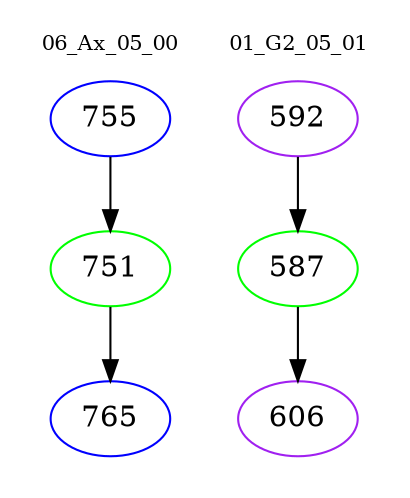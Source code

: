 digraph{
subgraph cluster_0 {
color = white
label = "06_Ax_05_00";
fontsize=10;
T0_755 [label="755", color="blue"]
T0_755 -> T0_751 [color="black"]
T0_751 [label="751", color="green"]
T0_751 -> T0_765 [color="black"]
T0_765 [label="765", color="blue"]
}
subgraph cluster_1 {
color = white
label = "01_G2_05_01";
fontsize=10;
T1_592 [label="592", color="purple"]
T1_592 -> T1_587 [color="black"]
T1_587 [label="587", color="green"]
T1_587 -> T1_606 [color="black"]
T1_606 [label="606", color="purple"]
}
}
